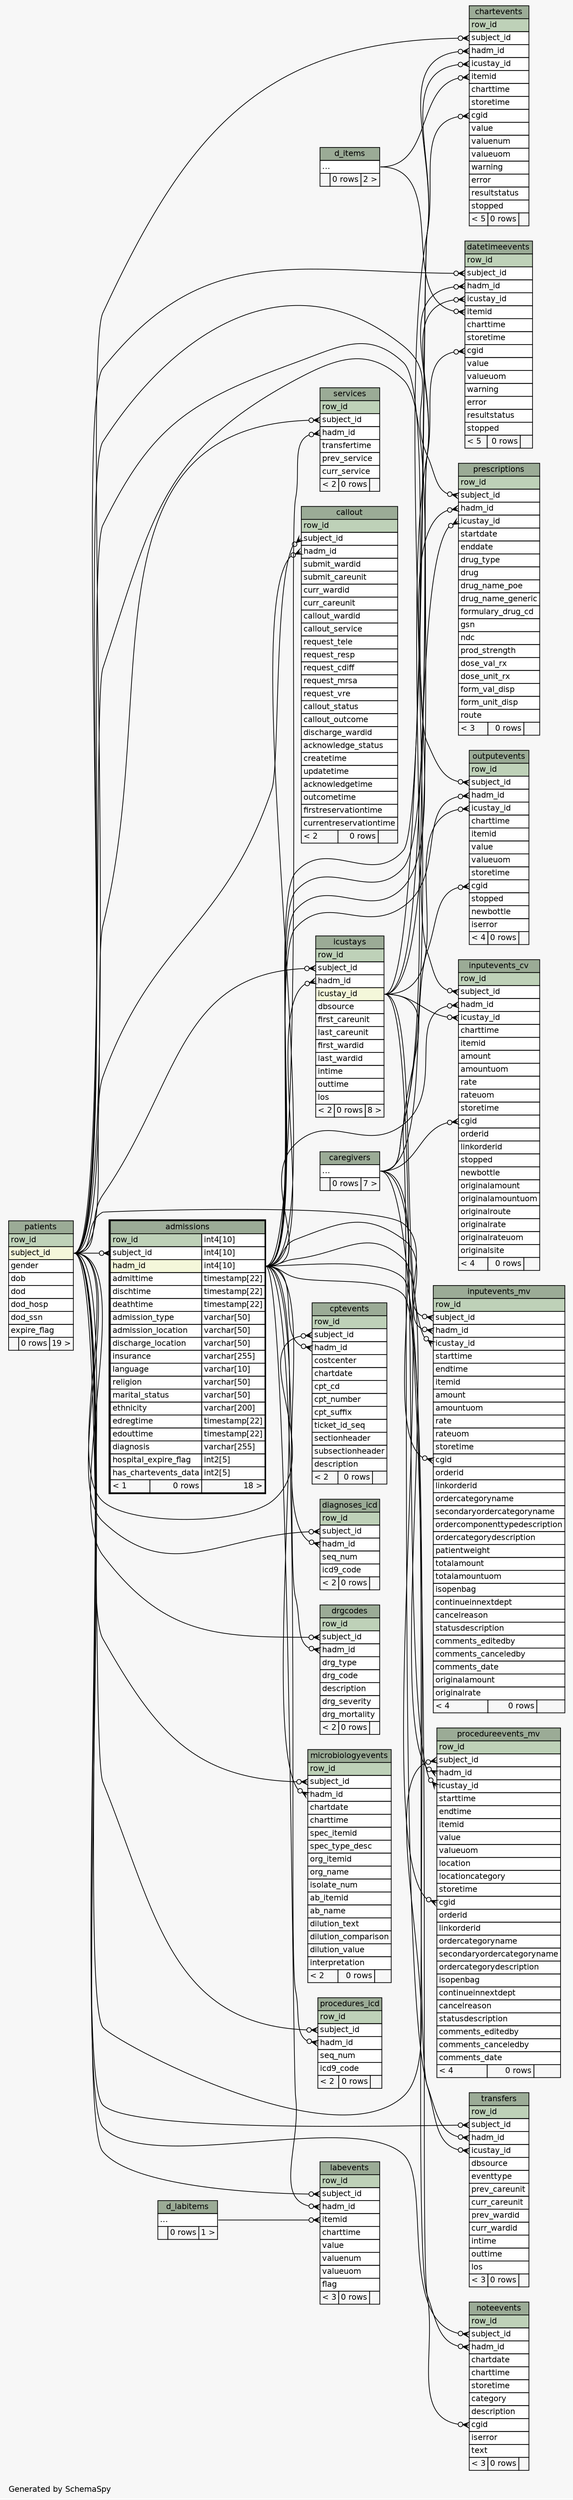 // dot 2.38.0 on Linux 4.10.0-32-generic
// SchemaSpy rev 590
digraph "twoDegreesRelationshipsDiagram" {
  graph [
    rankdir="RL"
    bgcolor="#f7f7f7"
    label="\nGenerated by SchemaSpy"
    labeljust="l"
    nodesep="0.18"
    ranksep="0.46"
    fontname="Helvetica"
    fontsize="11"
  ];
  node [
    fontname="Helvetica"
    fontsize="11"
    shape="plaintext"
  ];
  edge [
    arrowsize="0.8"
  ];
  "admissions":"subject_id":w -> "patients":"subject_id":e [arrowhead=none dir=back arrowtail=crowodot];
  "callout":"hadm_id":w -> "admissions":"hadm_id.type":e [arrowhead=none dir=back arrowtail=crowodot];
  "callout":"subject_id":w -> "patients":"subject_id":e [arrowhead=none dir=back arrowtail=crowodot];
  "chartevents":"cgid":w -> "caregivers":"elipses":e [arrowhead=none dir=back arrowtail=crowodot];
  "chartevents":"hadm_id":w -> "admissions":"hadm_id.type":e [arrowhead=none dir=back arrowtail=crowodot];
  "chartevents":"icustay_id":w -> "icustays":"icustay_id":e [arrowhead=none dir=back arrowtail=crowodot];
  "chartevents":"itemid":w -> "d_items":"elipses":e [arrowhead=none dir=back arrowtail=crowodot];
  "chartevents":"subject_id":w -> "patients":"subject_id":e [arrowhead=none dir=back arrowtail=crowodot];
  "cptevents":"hadm_id":w -> "admissions":"hadm_id.type":e [arrowhead=none dir=back arrowtail=crowodot];
  "cptevents":"subject_id":w -> "patients":"subject_id":e [arrowhead=none dir=back arrowtail=crowodot];
  "datetimeevents":"cgid":w -> "caregivers":"elipses":e [arrowhead=none dir=back arrowtail=crowodot];
  "datetimeevents":"hadm_id":w -> "admissions":"hadm_id.type":e [arrowhead=none dir=back arrowtail=crowodot];
  "datetimeevents":"icustay_id":w -> "icustays":"icustay_id":e [arrowhead=none dir=back arrowtail=crowodot];
  "datetimeevents":"itemid":w -> "d_items":"elipses":e [arrowhead=none dir=back arrowtail=crowodot];
  "datetimeevents":"subject_id":w -> "patients":"subject_id":e [arrowhead=none dir=back arrowtail=crowodot];
  "diagnoses_icd":"hadm_id":w -> "admissions":"hadm_id.type":e [arrowhead=none dir=back arrowtail=crowodot];
  "diagnoses_icd":"subject_id":w -> "patients":"subject_id":e [arrowhead=none dir=back arrowtail=crowodot];
  "drgcodes":"hadm_id":w -> "admissions":"hadm_id.type":e [arrowhead=none dir=back arrowtail=crowodot];
  "drgcodes":"subject_id":w -> "patients":"subject_id":e [arrowhead=none dir=back arrowtail=crowodot];
  "icustays":"hadm_id":w -> "admissions":"hadm_id.type":e [arrowhead=none dir=back arrowtail=crowodot];
  "icustays":"subject_id":w -> "patients":"subject_id":e [arrowhead=none dir=back arrowtail=crowodot];
  "inputevents_cv":"cgid":w -> "caregivers":"elipses":e [arrowhead=none dir=back arrowtail=crowodot];
  "inputevents_cv":"hadm_id":w -> "admissions":"hadm_id.type":e [arrowhead=none dir=back arrowtail=crowodot];
  "inputevents_cv":"icustay_id":w -> "icustays":"icustay_id":e [arrowhead=none dir=back arrowtail=crowodot];
  "inputevents_cv":"subject_id":w -> "patients":"subject_id":e [arrowhead=none dir=back arrowtail=crowodot];
  "inputevents_mv":"cgid":w -> "caregivers":"elipses":e [arrowhead=none dir=back arrowtail=crowodot];
  "inputevents_mv":"hadm_id":w -> "admissions":"hadm_id.type":e [arrowhead=none dir=back arrowtail=crowodot];
  "inputevents_mv":"icustay_id":w -> "icustays":"icustay_id":e [arrowhead=none dir=back arrowtail=crowodot];
  "inputevents_mv":"subject_id":w -> "patients":"subject_id":e [arrowhead=none dir=back arrowtail=crowodot];
  "labevents":"hadm_id":w -> "admissions":"hadm_id.type":e [arrowhead=none dir=back arrowtail=crowodot];
  "labevents":"itemid":w -> "d_labitems":"elipses":e [arrowhead=none dir=back arrowtail=crowodot];
  "labevents":"subject_id":w -> "patients":"subject_id":e [arrowhead=none dir=back arrowtail=crowodot];
  "microbiologyevents":"hadm_id":w -> "admissions":"hadm_id.type":e [arrowhead=none dir=back arrowtail=crowodot];
  "microbiologyevents":"subject_id":w -> "patients":"subject_id":e [arrowhead=none dir=back arrowtail=crowodot];
  "noteevents":"cgid":w -> "caregivers":"elipses":e [arrowhead=none dir=back arrowtail=crowodot];
  "noteevents":"hadm_id":w -> "admissions":"hadm_id.type":e [arrowhead=none dir=back arrowtail=crowodot];
  "noteevents":"subject_id":w -> "patients":"subject_id":e [arrowhead=none dir=back arrowtail=crowodot];
  "outputevents":"cgid":w -> "caregivers":"elipses":e [arrowhead=none dir=back arrowtail=crowodot];
  "outputevents":"hadm_id":w -> "admissions":"hadm_id.type":e [arrowhead=none dir=back arrowtail=crowodot];
  "outputevents":"icustay_id":w -> "icustays":"icustay_id":e [arrowhead=none dir=back arrowtail=crowodot];
  "outputevents":"subject_id":w -> "patients":"subject_id":e [arrowhead=none dir=back arrowtail=crowodot];
  "prescriptions":"hadm_id":w -> "admissions":"hadm_id.type":e [arrowhead=none dir=back arrowtail=crowodot];
  "prescriptions":"icustay_id":w -> "icustays":"icustay_id":e [arrowhead=none dir=back arrowtail=crowodot];
  "prescriptions":"subject_id":w -> "patients":"subject_id":e [arrowhead=none dir=back arrowtail=crowodot];
  "procedureevents_mv":"cgid":w -> "caregivers":"elipses":e [arrowhead=none dir=back arrowtail=crowodot];
  "procedureevents_mv":"hadm_id":w -> "admissions":"hadm_id.type":e [arrowhead=none dir=back arrowtail=crowodot];
  "procedureevents_mv":"icustay_id":w -> "icustays":"icustay_id":e [arrowhead=none dir=back arrowtail=crowodot];
  "procedureevents_mv":"subject_id":w -> "patients":"subject_id":e [arrowhead=none dir=back arrowtail=crowodot];
  "procedures_icd":"hadm_id":w -> "admissions":"hadm_id.type":e [arrowhead=none dir=back arrowtail=crowodot];
  "procedures_icd":"subject_id":w -> "patients":"subject_id":e [arrowhead=none dir=back arrowtail=crowodot];
  "services":"hadm_id":w -> "admissions":"hadm_id.type":e [arrowhead=none dir=back arrowtail=crowodot];
  "services":"subject_id":w -> "patients":"subject_id":e [arrowhead=none dir=back arrowtail=crowodot];
  "transfers":"hadm_id":w -> "admissions":"hadm_id.type":e [arrowhead=none dir=back arrowtail=crowodot];
  "transfers":"icustay_id":w -> "icustays":"icustay_id":e [arrowhead=none dir=back arrowtail=crowodot];
  "transfers":"subject_id":w -> "patients":"subject_id":e [arrowhead=none dir=back arrowtail=crowodot];
  "admissions" [
    label=<
    <TABLE BORDER="2" CELLBORDER="1" CELLSPACING="0" BGCOLOR="#ffffff">
      <TR><TD COLSPAN="3" BGCOLOR="#9bab96" ALIGN="CENTER">admissions</TD></TR>
      <TR><TD PORT="row_id" COLSPAN="2" BGCOLOR="#bed1b8" ALIGN="LEFT">row_id</TD><TD PORT="row_id.type" ALIGN="LEFT">int4[10]</TD></TR>
      <TR><TD PORT="subject_id" COLSPAN="2" ALIGN="LEFT">subject_id</TD><TD PORT="subject_id.type" ALIGN="LEFT">int4[10]</TD></TR>
      <TR><TD PORT="hadm_id" COLSPAN="2" BGCOLOR="#f4f7da" ALIGN="LEFT">hadm_id</TD><TD PORT="hadm_id.type" ALIGN="LEFT">int4[10]</TD></TR>
      <TR><TD PORT="admittime" COLSPAN="2" ALIGN="LEFT">admittime</TD><TD PORT="admittime.type" ALIGN="LEFT">timestamp[22]</TD></TR>
      <TR><TD PORT="dischtime" COLSPAN="2" ALIGN="LEFT">dischtime</TD><TD PORT="dischtime.type" ALIGN="LEFT">timestamp[22]</TD></TR>
      <TR><TD PORT="deathtime" COLSPAN="2" ALIGN="LEFT">deathtime</TD><TD PORT="deathtime.type" ALIGN="LEFT">timestamp[22]</TD></TR>
      <TR><TD PORT="admission_type" COLSPAN="2" ALIGN="LEFT">admission_type</TD><TD PORT="admission_type.type" ALIGN="LEFT">varchar[50]</TD></TR>
      <TR><TD PORT="admission_location" COLSPAN="2" ALIGN="LEFT">admission_location</TD><TD PORT="admission_location.type" ALIGN="LEFT">varchar[50]</TD></TR>
      <TR><TD PORT="discharge_location" COLSPAN="2" ALIGN="LEFT">discharge_location</TD><TD PORT="discharge_location.type" ALIGN="LEFT">varchar[50]</TD></TR>
      <TR><TD PORT="insurance" COLSPAN="2" ALIGN="LEFT">insurance</TD><TD PORT="insurance.type" ALIGN="LEFT">varchar[255]</TD></TR>
      <TR><TD PORT="language" COLSPAN="2" ALIGN="LEFT">language</TD><TD PORT="language.type" ALIGN="LEFT">varchar[10]</TD></TR>
      <TR><TD PORT="religion" COLSPAN="2" ALIGN="LEFT">religion</TD><TD PORT="religion.type" ALIGN="LEFT">varchar[50]</TD></TR>
      <TR><TD PORT="marital_status" COLSPAN="2" ALIGN="LEFT">marital_status</TD><TD PORT="marital_status.type" ALIGN="LEFT">varchar[50]</TD></TR>
      <TR><TD PORT="ethnicity" COLSPAN="2" ALIGN="LEFT">ethnicity</TD><TD PORT="ethnicity.type" ALIGN="LEFT">varchar[200]</TD></TR>
      <TR><TD PORT="edregtime" COLSPAN="2" ALIGN="LEFT">edregtime</TD><TD PORT="edregtime.type" ALIGN="LEFT">timestamp[22]</TD></TR>
      <TR><TD PORT="edouttime" COLSPAN="2" ALIGN="LEFT">edouttime</TD><TD PORT="edouttime.type" ALIGN="LEFT">timestamp[22]</TD></TR>
      <TR><TD PORT="diagnosis" COLSPAN="2" ALIGN="LEFT">diagnosis</TD><TD PORT="diagnosis.type" ALIGN="LEFT">varchar[255]</TD></TR>
      <TR><TD PORT="hospital_expire_flag" COLSPAN="2" ALIGN="LEFT">hospital_expire_flag</TD><TD PORT="hospital_expire_flag.type" ALIGN="LEFT">int2[5]</TD></TR>
      <TR><TD PORT="has_chartevents_data" COLSPAN="2" ALIGN="LEFT">has_chartevents_data</TD><TD PORT="has_chartevents_data.type" ALIGN="LEFT">int2[5]</TD></TR>
      <TR><TD ALIGN="LEFT" BGCOLOR="#f7f7f7">&lt; 1</TD><TD ALIGN="RIGHT" BGCOLOR="#f7f7f7">0 rows</TD><TD ALIGN="RIGHT" BGCOLOR="#f7f7f7">18 &gt;</TD></TR>
    </TABLE>>
    URL="admissions.html"
    tooltip="admissions"
  ];
  "callout" [
    label=<
    <TABLE BORDER="0" CELLBORDER="1" CELLSPACING="0" BGCOLOR="#ffffff">
      <TR><TD COLSPAN="3" BGCOLOR="#9bab96" ALIGN="CENTER">callout</TD></TR>
      <TR><TD PORT="row_id" COLSPAN="3" BGCOLOR="#bed1b8" ALIGN="LEFT">row_id</TD></TR>
      <TR><TD PORT="subject_id" COLSPAN="3" ALIGN="LEFT">subject_id</TD></TR>
      <TR><TD PORT="hadm_id" COLSPAN="3" ALIGN="LEFT">hadm_id</TD></TR>
      <TR><TD PORT="submit_wardid" COLSPAN="3" ALIGN="LEFT">submit_wardid</TD></TR>
      <TR><TD PORT="submit_careunit" COLSPAN="3" ALIGN="LEFT">submit_careunit</TD></TR>
      <TR><TD PORT="curr_wardid" COLSPAN="3" ALIGN="LEFT">curr_wardid</TD></TR>
      <TR><TD PORT="curr_careunit" COLSPAN="3" ALIGN="LEFT">curr_careunit</TD></TR>
      <TR><TD PORT="callout_wardid" COLSPAN="3" ALIGN="LEFT">callout_wardid</TD></TR>
      <TR><TD PORT="callout_service" COLSPAN="3" ALIGN="LEFT">callout_service</TD></TR>
      <TR><TD PORT="request_tele" COLSPAN="3" ALIGN="LEFT">request_tele</TD></TR>
      <TR><TD PORT="request_resp" COLSPAN="3" ALIGN="LEFT">request_resp</TD></TR>
      <TR><TD PORT="request_cdiff" COLSPAN="3" ALIGN="LEFT">request_cdiff</TD></TR>
      <TR><TD PORT="request_mrsa" COLSPAN="3" ALIGN="LEFT">request_mrsa</TD></TR>
      <TR><TD PORT="request_vre" COLSPAN="3" ALIGN="LEFT">request_vre</TD></TR>
      <TR><TD PORT="callout_status" COLSPAN="3" ALIGN="LEFT">callout_status</TD></TR>
      <TR><TD PORT="callout_outcome" COLSPAN="3" ALIGN="LEFT">callout_outcome</TD></TR>
      <TR><TD PORT="discharge_wardid" COLSPAN="3" ALIGN="LEFT">discharge_wardid</TD></TR>
      <TR><TD PORT="acknowledge_status" COLSPAN="3" ALIGN="LEFT">acknowledge_status</TD></TR>
      <TR><TD PORT="createtime" COLSPAN="3" ALIGN="LEFT">createtime</TD></TR>
      <TR><TD PORT="updatetime" COLSPAN="3" ALIGN="LEFT">updatetime</TD></TR>
      <TR><TD PORT="acknowledgetime" COLSPAN="3" ALIGN="LEFT">acknowledgetime</TD></TR>
      <TR><TD PORT="outcometime" COLSPAN="3" ALIGN="LEFT">outcometime</TD></TR>
      <TR><TD PORT="firstreservationtime" COLSPAN="3" ALIGN="LEFT">firstreservationtime</TD></TR>
      <TR><TD PORT="currentreservationtime" COLSPAN="3" ALIGN="LEFT">currentreservationtime</TD></TR>
      <TR><TD ALIGN="LEFT" BGCOLOR="#f7f7f7">&lt; 2</TD><TD ALIGN="RIGHT" BGCOLOR="#f7f7f7">0 rows</TD><TD ALIGN="RIGHT" BGCOLOR="#f7f7f7">  </TD></TR>
    </TABLE>>
    URL="callout.html"
    tooltip="callout"
  ];
  "caregivers" [
    label=<
    <TABLE BORDER="0" CELLBORDER="1" CELLSPACING="0" BGCOLOR="#ffffff">
      <TR><TD COLSPAN="3" BGCOLOR="#9bab96" ALIGN="CENTER">caregivers</TD></TR>
      <TR><TD PORT="elipses" COLSPAN="3" ALIGN="LEFT">...</TD></TR>
      <TR><TD ALIGN="LEFT" BGCOLOR="#f7f7f7">  </TD><TD ALIGN="RIGHT" BGCOLOR="#f7f7f7">0 rows</TD><TD ALIGN="RIGHT" BGCOLOR="#f7f7f7">7 &gt;</TD></TR>
    </TABLE>>
    URL="caregivers.html"
    tooltip="caregivers"
  ];
  "chartevents" [
    label=<
    <TABLE BORDER="0" CELLBORDER="1" CELLSPACING="0" BGCOLOR="#ffffff">
      <TR><TD COLSPAN="3" BGCOLOR="#9bab96" ALIGN="CENTER">chartevents</TD></TR>
      <TR><TD PORT="row_id" COLSPAN="3" BGCOLOR="#bed1b8" ALIGN="LEFT">row_id</TD></TR>
      <TR><TD PORT="subject_id" COLSPAN="3" ALIGN="LEFT">subject_id</TD></TR>
      <TR><TD PORT="hadm_id" COLSPAN="3" ALIGN="LEFT">hadm_id</TD></TR>
      <TR><TD PORT="icustay_id" COLSPAN="3" ALIGN="LEFT">icustay_id</TD></TR>
      <TR><TD PORT="itemid" COLSPAN="3" ALIGN="LEFT">itemid</TD></TR>
      <TR><TD PORT="charttime" COLSPAN="3" ALIGN="LEFT">charttime</TD></TR>
      <TR><TD PORT="storetime" COLSPAN="3" ALIGN="LEFT">storetime</TD></TR>
      <TR><TD PORT="cgid" COLSPAN="3" ALIGN="LEFT">cgid</TD></TR>
      <TR><TD PORT="value" COLSPAN="3" ALIGN="LEFT">value</TD></TR>
      <TR><TD PORT="valuenum" COLSPAN="3" ALIGN="LEFT">valuenum</TD></TR>
      <TR><TD PORT="valueuom" COLSPAN="3" ALIGN="LEFT">valueuom</TD></TR>
      <TR><TD PORT="warning" COLSPAN="3" ALIGN="LEFT">warning</TD></TR>
      <TR><TD PORT="error" COLSPAN="3" ALIGN="LEFT">error</TD></TR>
      <TR><TD PORT="resultstatus" COLSPAN="3" ALIGN="LEFT">resultstatus</TD></TR>
      <TR><TD PORT="stopped" COLSPAN="3" ALIGN="LEFT">stopped</TD></TR>
      <TR><TD ALIGN="LEFT" BGCOLOR="#f7f7f7">&lt; 5</TD><TD ALIGN="RIGHT" BGCOLOR="#f7f7f7">0 rows</TD><TD ALIGN="RIGHT" BGCOLOR="#f7f7f7">  </TD></TR>
    </TABLE>>
    URL="chartevents.html"
    tooltip="chartevents"
  ];
  "cptevents" [
    label=<
    <TABLE BORDER="0" CELLBORDER="1" CELLSPACING="0" BGCOLOR="#ffffff">
      <TR><TD COLSPAN="3" BGCOLOR="#9bab96" ALIGN="CENTER">cptevents</TD></TR>
      <TR><TD PORT="row_id" COLSPAN="3" BGCOLOR="#bed1b8" ALIGN="LEFT">row_id</TD></TR>
      <TR><TD PORT="subject_id" COLSPAN="3" ALIGN="LEFT">subject_id</TD></TR>
      <TR><TD PORT="hadm_id" COLSPAN="3" ALIGN="LEFT">hadm_id</TD></TR>
      <TR><TD PORT="costcenter" COLSPAN="3" ALIGN="LEFT">costcenter</TD></TR>
      <TR><TD PORT="chartdate" COLSPAN="3" ALIGN="LEFT">chartdate</TD></TR>
      <TR><TD PORT="cpt_cd" COLSPAN="3" ALIGN="LEFT">cpt_cd</TD></TR>
      <TR><TD PORT="cpt_number" COLSPAN="3" ALIGN="LEFT">cpt_number</TD></TR>
      <TR><TD PORT="cpt_suffix" COLSPAN="3" ALIGN="LEFT">cpt_suffix</TD></TR>
      <TR><TD PORT="ticket_id_seq" COLSPAN="3" ALIGN="LEFT">ticket_id_seq</TD></TR>
      <TR><TD PORT="sectionheader" COLSPAN="3" ALIGN="LEFT">sectionheader</TD></TR>
      <TR><TD PORT="subsectionheader" COLSPAN="3" ALIGN="LEFT">subsectionheader</TD></TR>
      <TR><TD PORT="description" COLSPAN="3" ALIGN="LEFT">description</TD></TR>
      <TR><TD ALIGN="LEFT" BGCOLOR="#f7f7f7">&lt; 2</TD><TD ALIGN="RIGHT" BGCOLOR="#f7f7f7">0 rows</TD><TD ALIGN="RIGHT" BGCOLOR="#f7f7f7">  </TD></TR>
    </TABLE>>
    URL="cptevents.html"
    tooltip="cptevents"
  ];
  "d_items" [
    label=<
    <TABLE BORDER="0" CELLBORDER="1" CELLSPACING="0" BGCOLOR="#ffffff">
      <TR><TD COLSPAN="3" BGCOLOR="#9bab96" ALIGN="CENTER">d_items</TD></TR>
      <TR><TD PORT="elipses" COLSPAN="3" ALIGN="LEFT">...</TD></TR>
      <TR><TD ALIGN="LEFT" BGCOLOR="#f7f7f7">  </TD><TD ALIGN="RIGHT" BGCOLOR="#f7f7f7">0 rows</TD><TD ALIGN="RIGHT" BGCOLOR="#f7f7f7">2 &gt;</TD></TR>
    </TABLE>>
    URL="d_items.html"
    tooltip="d_items"
  ];
  "d_labitems" [
    label=<
    <TABLE BORDER="0" CELLBORDER="1" CELLSPACING="0" BGCOLOR="#ffffff">
      <TR><TD COLSPAN="3" BGCOLOR="#9bab96" ALIGN="CENTER">d_labitems</TD></TR>
      <TR><TD PORT="elipses" COLSPAN="3" ALIGN="LEFT">...</TD></TR>
      <TR><TD ALIGN="LEFT" BGCOLOR="#f7f7f7">  </TD><TD ALIGN="RIGHT" BGCOLOR="#f7f7f7">0 rows</TD><TD ALIGN="RIGHT" BGCOLOR="#f7f7f7">1 &gt;</TD></TR>
    </TABLE>>
    URL="d_labitems.html"
    tooltip="d_labitems"
  ];
  "datetimeevents" [
    label=<
    <TABLE BORDER="0" CELLBORDER="1" CELLSPACING="0" BGCOLOR="#ffffff">
      <TR><TD COLSPAN="3" BGCOLOR="#9bab96" ALIGN="CENTER">datetimeevents</TD></TR>
      <TR><TD PORT="row_id" COLSPAN="3" BGCOLOR="#bed1b8" ALIGN="LEFT">row_id</TD></TR>
      <TR><TD PORT="subject_id" COLSPAN="3" ALIGN="LEFT">subject_id</TD></TR>
      <TR><TD PORT="hadm_id" COLSPAN="3" ALIGN="LEFT">hadm_id</TD></TR>
      <TR><TD PORT="icustay_id" COLSPAN="3" ALIGN="LEFT">icustay_id</TD></TR>
      <TR><TD PORT="itemid" COLSPAN="3" ALIGN="LEFT">itemid</TD></TR>
      <TR><TD PORT="charttime" COLSPAN="3" ALIGN="LEFT">charttime</TD></TR>
      <TR><TD PORT="storetime" COLSPAN="3" ALIGN="LEFT">storetime</TD></TR>
      <TR><TD PORT="cgid" COLSPAN="3" ALIGN="LEFT">cgid</TD></TR>
      <TR><TD PORT="value" COLSPAN="3" ALIGN="LEFT">value</TD></TR>
      <TR><TD PORT="valueuom" COLSPAN="3" ALIGN="LEFT">valueuom</TD></TR>
      <TR><TD PORT="warning" COLSPAN="3" ALIGN="LEFT">warning</TD></TR>
      <TR><TD PORT="error" COLSPAN="3" ALIGN="LEFT">error</TD></TR>
      <TR><TD PORT="resultstatus" COLSPAN="3" ALIGN="LEFT">resultstatus</TD></TR>
      <TR><TD PORT="stopped" COLSPAN="3" ALIGN="LEFT">stopped</TD></TR>
      <TR><TD ALIGN="LEFT" BGCOLOR="#f7f7f7">&lt; 5</TD><TD ALIGN="RIGHT" BGCOLOR="#f7f7f7">0 rows</TD><TD ALIGN="RIGHT" BGCOLOR="#f7f7f7">  </TD></TR>
    </TABLE>>
    URL="datetimeevents.html"
    tooltip="datetimeevents"
  ];
  "diagnoses_icd" [
    label=<
    <TABLE BORDER="0" CELLBORDER="1" CELLSPACING="0" BGCOLOR="#ffffff">
      <TR><TD COLSPAN="3" BGCOLOR="#9bab96" ALIGN="CENTER">diagnoses_icd</TD></TR>
      <TR><TD PORT="row_id" COLSPAN="3" BGCOLOR="#bed1b8" ALIGN="LEFT">row_id</TD></TR>
      <TR><TD PORT="subject_id" COLSPAN="3" ALIGN="LEFT">subject_id</TD></TR>
      <TR><TD PORT="hadm_id" COLSPAN="3" ALIGN="LEFT">hadm_id</TD></TR>
      <TR><TD PORT="seq_num" COLSPAN="3" ALIGN="LEFT">seq_num</TD></TR>
      <TR><TD PORT="icd9_code" COLSPAN="3" ALIGN="LEFT">icd9_code</TD></TR>
      <TR><TD ALIGN="LEFT" BGCOLOR="#f7f7f7">&lt; 2</TD><TD ALIGN="RIGHT" BGCOLOR="#f7f7f7">0 rows</TD><TD ALIGN="RIGHT" BGCOLOR="#f7f7f7">  </TD></TR>
    </TABLE>>
    URL="diagnoses_icd.html"
    tooltip="diagnoses_icd"
  ];
  "drgcodes" [
    label=<
    <TABLE BORDER="0" CELLBORDER="1" CELLSPACING="0" BGCOLOR="#ffffff">
      <TR><TD COLSPAN="3" BGCOLOR="#9bab96" ALIGN="CENTER">drgcodes</TD></TR>
      <TR><TD PORT="row_id" COLSPAN="3" BGCOLOR="#bed1b8" ALIGN="LEFT">row_id</TD></TR>
      <TR><TD PORT="subject_id" COLSPAN="3" ALIGN="LEFT">subject_id</TD></TR>
      <TR><TD PORT="hadm_id" COLSPAN="3" ALIGN="LEFT">hadm_id</TD></TR>
      <TR><TD PORT="drg_type" COLSPAN="3" ALIGN="LEFT">drg_type</TD></TR>
      <TR><TD PORT="drg_code" COLSPAN="3" ALIGN="LEFT">drg_code</TD></TR>
      <TR><TD PORT="description" COLSPAN="3" ALIGN="LEFT">description</TD></TR>
      <TR><TD PORT="drg_severity" COLSPAN="3" ALIGN="LEFT">drg_severity</TD></TR>
      <TR><TD PORT="drg_mortality" COLSPAN="3" ALIGN="LEFT">drg_mortality</TD></TR>
      <TR><TD ALIGN="LEFT" BGCOLOR="#f7f7f7">&lt; 2</TD><TD ALIGN="RIGHT" BGCOLOR="#f7f7f7">0 rows</TD><TD ALIGN="RIGHT" BGCOLOR="#f7f7f7">  </TD></TR>
    </TABLE>>
    URL="drgcodes.html"
    tooltip="drgcodes"
  ];
  "icustays" [
    label=<
    <TABLE BORDER="0" CELLBORDER="1" CELLSPACING="0" BGCOLOR="#ffffff">
      <TR><TD COLSPAN="3" BGCOLOR="#9bab96" ALIGN="CENTER">icustays</TD></TR>
      <TR><TD PORT="row_id" COLSPAN="3" BGCOLOR="#bed1b8" ALIGN="LEFT">row_id</TD></TR>
      <TR><TD PORT="subject_id" COLSPAN="3" ALIGN="LEFT">subject_id</TD></TR>
      <TR><TD PORT="hadm_id" COLSPAN="3" ALIGN="LEFT">hadm_id</TD></TR>
      <TR><TD PORT="icustay_id" COLSPAN="3" BGCOLOR="#f4f7da" ALIGN="LEFT">icustay_id</TD></TR>
      <TR><TD PORT="dbsource" COLSPAN="3" ALIGN="LEFT">dbsource</TD></TR>
      <TR><TD PORT="first_careunit" COLSPAN="3" ALIGN="LEFT">first_careunit</TD></TR>
      <TR><TD PORT="last_careunit" COLSPAN="3" ALIGN="LEFT">last_careunit</TD></TR>
      <TR><TD PORT="first_wardid" COLSPAN="3" ALIGN="LEFT">first_wardid</TD></TR>
      <TR><TD PORT="last_wardid" COLSPAN="3" ALIGN="LEFT">last_wardid</TD></TR>
      <TR><TD PORT="intime" COLSPAN="3" ALIGN="LEFT">intime</TD></TR>
      <TR><TD PORT="outtime" COLSPAN="3" ALIGN="LEFT">outtime</TD></TR>
      <TR><TD PORT="los" COLSPAN="3" ALIGN="LEFT">los</TD></TR>
      <TR><TD ALIGN="LEFT" BGCOLOR="#f7f7f7">&lt; 2</TD><TD ALIGN="RIGHT" BGCOLOR="#f7f7f7">0 rows</TD><TD ALIGN="RIGHT" BGCOLOR="#f7f7f7">8 &gt;</TD></TR>
    </TABLE>>
    URL="icustays.html"
    tooltip="icustays"
  ];
  "inputevents_cv" [
    label=<
    <TABLE BORDER="0" CELLBORDER="1" CELLSPACING="0" BGCOLOR="#ffffff">
      <TR><TD COLSPAN="3" BGCOLOR="#9bab96" ALIGN="CENTER">inputevents_cv</TD></TR>
      <TR><TD PORT="row_id" COLSPAN="3" BGCOLOR="#bed1b8" ALIGN="LEFT">row_id</TD></TR>
      <TR><TD PORT="subject_id" COLSPAN="3" ALIGN="LEFT">subject_id</TD></TR>
      <TR><TD PORT="hadm_id" COLSPAN="3" ALIGN="LEFT">hadm_id</TD></TR>
      <TR><TD PORT="icustay_id" COLSPAN="3" ALIGN="LEFT">icustay_id</TD></TR>
      <TR><TD PORT="charttime" COLSPAN="3" ALIGN="LEFT">charttime</TD></TR>
      <TR><TD PORT="itemid" COLSPAN="3" ALIGN="LEFT">itemid</TD></TR>
      <TR><TD PORT="amount" COLSPAN="3" ALIGN="LEFT">amount</TD></TR>
      <TR><TD PORT="amountuom" COLSPAN="3" ALIGN="LEFT">amountuom</TD></TR>
      <TR><TD PORT="rate" COLSPAN="3" ALIGN="LEFT">rate</TD></TR>
      <TR><TD PORT="rateuom" COLSPAN="3" ALIGN="LEFT">rateuom</TD></TR>
      <TR><TD PORT="storetime" COLSPAN="3" ALIGN="LEFT">storetime</TD></TR>
      <TR><TD PORT="cgid" COLSPAN="3" ALIGN="LEFT">cgid</TD></TR>
      <TR><TD PORT="orderid" COLSPAN="3" ALIGN="LEFT">orderid</TD></TR>
      <TR><TD PORT="linkorderid" COLSPAN="3" ALIGN="LEFT">linkorderid</TD></TR>
      <TR><TD PORT="stopped" COLSPAN="3" ALIGN="LEFT">stopped</TD></TR>
      <TR><TD PORT="newbottle" COLSPAN="3" ALIGN="LEFT">newbottle</TD></TR>
      <TR><TD PORT="originalamount" COLSPAN="3" ALIGN="LEFT">originalamount</TD></TR>
      <TR><TD PORT="originalamountuom" COLSPAN="3" ALIGN="LEFT">originalamountuom</TD></TR>
      <TR><TD PORT="originalroute" COLSPAN="3" ALIGN="LEFT">originalroute</TD></TR>
      <TR><TD PORT="originalrate" COLSPAN="3" ALIGN="LEFT">originalrate</TD></TR>
      <TR><TD PORT="originalrateuom" COLSPAN="3" ALIGN="LEFT">originalrateuom</TD></TR>
      <TR><TD PORT="originalsite" COLSPAN="3" ALIGN="LEFT">originalsite</TD></TR>
      <TR><TD ALIGN="LEFT" BGCOLOR="#f7f7f7">&lt; 4</TD><TD ALIGN="RIGHT" BGCOLOR="#f7f7f7">0 rows</TD><TD ALIGN="RIGHT" BGCOLOR="#f7f7f7">  </TD></TR>
    </TABLE>>
    URL="inputevents_cv.html"
    tooltip="inputevents_cv"
  ];
  "inputevents_mv" [
    label=<
    <TABLE BORDER="0" CELLBORDER="1" CELLSPACING="0" BGCOLOR="#ffffff">
      <TR><TD COLSPAN="3" BGCOLOR="#9bab96" ALIGN="CENTER">inputevents_mv</TD></TR>
      <TR><TD PORT="row_id" COLSPAN="3" BGCOLOR="#bed1b8" ALIGN="LEFT">row_id</TD></TR>
      <TR><TD PORT="subject_id" COLSPAN="3" ALIGN="LEFT">subject_id</TD></TR>
      <TR><TD PORT="hadm_id" COLSPAN="3" ALIGN="LEFT">hadm_id</TD></TR>
      <TR><TD PORT="icustay_id" COLSPAN="3" ALIGN="LEFT">icustay_id</TD></TR>
      <TR><TD PORT="starttime" COLSPAN="3" ALIGN="LEFT">starttime</TD></TR>
      <TR><TD PORT="endtime" COLSPAN="3" ALIGN="LEFT">endtime</TD></TR>
      <TR><TD PORT="itemid" COLSPAN="3" ALIGN="LEFT">itemid</TD></TR>
      <TR><TD PORT="amount" COLSPAN="3" ALIGN="LEFT">amount</TD></TR>
      <TR><TD PORT="amountuom" COLSPAN="3" ALIGN="LEFT">amountuom</TD></TR>
      <TR><TD PORT="rate" COLSPAN="3" ALIGN="LEFT">rate</TD></TR>
      <TR><TD PORT="rateuom" COLSPAN="3" ALIGN="LEFT">rateuom</TD></TR>
      <TR><TD PORT="storetime" COLSPAN="3" ALIGN="LEFT">storetime</TD></TR>
      <TR><TD PORT="cgid" COLSPAN="3" ALIGN="LEFT">cgid</TD></TR>
      <TR><TD PORT="orderid" COLSPAN="3" ALIGN="LEFT">orderid</TD></TR>
      <TR><TD PORT="linkorderid" COLSPAN="3" ALIGN="LEFT">linkorderid</TD></TR>
      <TR><TD PORT="ordercategoryname" COLSPAN="3" ALIGN="LEFT">ordercategoryname</TD></TR>
      <TR><TD PORT="secondaryordercategoryname" COLSPAN="3" ALIGN="LEFT">secondaryordercategoryname</TD></TR>
      <TR><TD PORT="ordercomponenttypedescription" COLSPAN="3" ALIGN="LEFT">ordercomponenttypedescription</TD></TR>
      <TR><TD PORT="ordercategorydescription" COLSPAN="3" ALIGN="LEFT">ordercategorydescription</TD></TR>
      <TR><TD PORT="patientweight" COLSPAN="3" ALIGN="LEFT">patientweight</TD></TR>
      <TR><TD PORT="totalamount" COLSPAN="3" ALIGN="LEFT">totalamount</TD></TR>
      <TR><TD PORT="totalamountuom" COLSPAN="3" ALIGN="LEFT">totalamountuom</TD></TR>
      <TR><TD PORT="isopenbag" COLSPAN="3" ALIGN="LEFT">isopenbag</TD></TR>
      <TR><TD PORT="continueinnextdept" COLSPAN="3" ALIGN="LEFT">continueinnextdept</TD></TR>
      <TR><TD PORT="cancelreason" COLSPAN="3" ALIGN="LEFT">cancelreason</TD></TR>
      <TR><TD PORT="statusdescription" COLSPAN="3" ALIGN="LEFT">statusdescription</TD></TR>
      <TR><TD PORT="comments_editedby" COLSPAN="3" ALIGN="LEFT">comments_editedby</TD></TR>
      <TR><TD PORT="comments_canceledby" COLSPAN="3" ALIGN="LEFT">comments_canceledby</TD></TR>
      <TR><TD PORT="comments_date" COLSPAN="3" ALIGN="LEFT">comments_date</TD></TR>
      <TR><TD PORT="originalamount" COLSPAN="3" ALIGN="LEFT">originalamount</TD></TR>
      <TR><TD PORT="originalrate" COLSPAN="3" ALIGN="LEFT">originalrate</TD></TR>
      <TR><TD ALIGN="LEFT" BGCOLOR="#f7f7f7">&lt; 4</TD><TD ALIGN="RIGHT" BGCOLOR="#f7f7f7">0 rows</TD><TD ALIGN="RIGHT" BGCOLOR="#f7f7f7">  </TD></TR>
    </TABLE>>
    URL="inputevents_mv.html"
    tooltip="inputevents_mv"
  ];
  "labevents" [
    label=<
    <TABLE BORDER="0" CELLBORDER="1" CELLSPACING="0" BGCOLOR="#ffffff">
      <TR><TD COLSPAN="3" BGCOLOR="#9bab96" ALIGN="CENTER">labevents</TD></TR>
      <TR><TD PORT="row_id" COLSPAN="3" BGCOLOR="#bed1b8" ALIGN="LEFT">row_id</TD></TR>
      <TR><TD PORT="subject_id" COLSPAN="3" ALIGN="LEFT">subject_id</TD></TR>
      <TR><TD PORT="hadm_id" COLSPAN="3" ALIGN="LEFT">hadm_id</TD></TR>
      <TR><TD PORT="itemid" COLSPAN="3" ALIGN="LEFT">itemid</TD></TR>
      <TR><TD PORT="charttime" COLSPAN="3" ALIGN="LEFT">charttime</TD></TR>
      <TR><TD PORT="value" COLSPAN="3" ALIGN="LEFT">value</TD></TR>
      <TR><TD PORT="valuenum" COLSPAN="3" ALIGN="LEFT">valuenum</TD></TR>
      <TR><TD PORT="valueuom" COLSPAN="3" ALIGN="LEFT">valueuom</TD></TR>
      <TR><TD PORT="flag" COLSPAN="3" ALIGN="LEFT">flag</TD></TR>
      <TR><TD ALIGN="LEFT" BGCOLOR="#f7f7f7">&lt; 3</TD><TD ALIGN="RIGHT" BGCOLOR="#f7f7f7">0 rows</TD><TD ALIGN="RIGHT" BGCOLOR="#f7f7f7">  </TD></TR>
    </TABLE>>
    URL="labevents.html"
    tooltip="labevents"
  ];
  "microbiologyevents" [
    label=<
    <TABLE BORDER="0" CELLBORDER="1" CELLSPACING="0" BGCOLOR="#ffffff">
      <TR><TD COLSPAN="3" BGCOLOR="#9bab96" ALIGN="CENTER">microbiologyevents</TD></TR>
      <TR><TD PORT="row_id" COLSPAN="3" BGCOLOR="#bed1b8" ALIGN="LEFT">row_id</TD></TR>
      <TR><TD PORT="subject_id" COLSPAN="3" ALIGN="LEFT">subject_id</TD></TR>
      <TR><TD PORT="hadm_id" COLSPAN="3" ALIGN="LEFT">hadm_id</TD></TR>
      <TR><TD PORT="chartdate" COLSPAN="3" ALIGN="LEFT">chartdate</TD></TR>
      <TR><TD PORT="charttime" COLSPAN="3" ALIGN="LEFT">charttime</TD></TR>
      <TR><TD PORT="spec_itemid" COLSPAN="3" ALIGN="LEFT">spec_itemid</TD></TR>
      <TR><TD PORT="spec_type_desc" COLSPAN="3" ALIGN="LEFT">spec_type_desc</TD></TR>
      <TR><TD PORT="org_itemid" COLSPAN="3" ALIGN="LEFT">org_itemid</TD></TR>
      <TR><TD PORT="org_name" COLSPAN="3" ALIGN="LEFT">org_name</TD></TR>
      <TR><TD PORT="isolate_num" COLSPAN="3" ALIGN="LEFT">isolate_num</TD></TR>
      <TR><TD PORT="ab_itemid" COLSPAN="3" ALIGN="LEFT">ab_itemid</TD></TR>
      <TR><TD PORT="ab_name" COLSPAN="3" ALIGN="LEFT">ab_name</TD></TR>
      <TR><TD PORT="dilution_text" COLSPAN="3" ALIGN="LEFT">dilution_text</TD></TR>
      <TR><TD PORT="dilution_comparison" COLSPAN="3" ALIGN="LEFT">dilution_comparison</TD></TR>
      <TR><TD PORT="dilution_value" COLSPAN="3" ALIGN="LEFT">dilution_value</TD></TR>
      <TR><TD PORT="interpretation" COLSPAN="3" ALIGN="LEFT">interpretation</TD></TR>
      <TR><TD ALIGN="LEFT" BGCOLOR="#f7f7f7">&lt; 2</TD><TD ALIGN="RIGHT" BGCOLOR="#f7f7f7">0 rows</TD><TD ALIGN="RIGHT" BGCOLOR="#f7f7f7">  </TD></TR>
    </TABLE>>
    URL="microbiologyevents.html"
    tooltip="microbiologyevents"
  ];
  "noteevents" [
    label=<
    <TABLE BORDER="0" CELLBORDER="1" CELLSPACING="0" BGCOLOR="#ffffff">
      <TR><TD COLSPAN="3" BGCOLOR="#9bab96" ALIGN="CENTER">noteevents</TD></TR>
      <TR><TD PORT="row_id" COLSPAN="3" BGCOLOR="#bed1b8" ALIGN="LEFT">row_id</TD></TR>
      <TR><TD PORT="subject_id" COLSPAN="3" ALIGN="LEFT">subject_id</TD></TR>
      <TR><TD PORT="hadm_id" COLSPAN="3" ALIGN="LEFT">hadm_id</TD></TR>
      <TR><TD PORT="chartdate" COLSPAN="3" ALIGN="LEFT">chartdate</TD></TR>
      <TR><TD PORT="charttime" COLSPAN="3" ALIGN="LEFT">charttime</TD></TR>
      <TR><TD PORT="storetime" COLSPAN="3" ALIGN="LEFT">storetime</TD></TR>
      <TR><TD PORT="category" COLSPAN="3" ALIGN="LEFT">category</TD></TR>
      <TR><TD PORT="description" COLSPAN="3" ALIGN="LEFT">description</TD></TR>
      <TR><TD PORT="cgid" COLSPAN="3" ALIGN="LEFT">cgid</TD></TR>
      <TR><TD PORT="iserror" COLSPAN="3" ALIGN="LEFT">iserror</TD></TR>
      <TR><TD PORT="text" COLSPAN="3" ALIGN="LEFT">text</TD></TR>
      <TR><TD ALIGN="LEFT" BGCOLOR="#f7f7f7">&lt; 3</TD><TD ALIGN="RIGHT" BGCOLOR="#f7f7f7">0 rows</TD><TD ALIGN="RIGHT" BGCOLOR="#f7f7f7">  </TD></TR>
    </TABLE>>
    URL="noteevents.html"
    tooltip="noteevents"
  ];
  "outputevents" [
    label=<
    <TABLE BORDER="0" CELLBORDER="1" CELLSPACING="0" BGCOLOR="#ffffff">
      <TR><TD COLSPAN="3" BGCOLOR="#9bab96" ALIGN="CENTER">outputevents</TD></TR>
      <TR><TD PORT="row_id" COLSPAN="3" BGCOLOR="#bed1b8" ALIGN="LEFT">row_id</TD></TR>
      <TR><TD PORT="subject_id" COLSPAN="3" ALIGN="LEFT">subject_id</TD></TR>
      <TR><TD PORT="hadm_id" COLSPAN="3" ALIGN="LEFT">hadm_id</TD></TR>
      <TR><TD PORT="icustay_id" COLSPAN="3" ALIGN="LEFT">icustay_id</TD></TR>
      <TR><TD PORT="charttime" COLSPAN="3" ALIGN="LEFT">charttime</TD></TR>
      <TR><TD PORT="itemid" COLSPAN="3" ALIGN="LEFT">itemid</TD></TR>
      <TR><TD PORT="value" COLSPAN="3" ALIGN="LEFT">value</TD></TR>
      <TR><TD PORT="valueuom" COLSPAN="3" ALIGN="LEFT">valueuom</TD></TR>
      <TR><TD PORT="storetime" COLSPAN="3" ALIGN="LEFT">storetime</TD></TR>
      <TR><TD PORT="cgid" COLSPAN="3" ALIGN="LEFT">cgid</TD></TR>
      <TR><TD PORT="stopped" COLSPAN="3" ALIGN="LEFT">stopped</TD></TR>
      <TR><TD PORT="newbottle" COLSPAN="3" ALIGN="LEFT">newbottle</TD></TR>
      <TR><TD PORT="iserror" COLSPAN="3" ALIGN="LEFT">iserror</TD></TR>
      <TR><TD ALIGN="LEFT" BGCOLOR="#f7f7f7">&lt; 4</TD><TD ALIGN="RIGHT" BGCOLOR="#f7f7f7">0 rows</TD><TD ALIGN="RIGHT" BGCOLOR="#f7f7f7">  </TD></TR>
    </TABLE>>
    URL="outputevents.html"
    tooltip="outputevents"
  ];
  "patients" [
    label=<
    <TABLE BORDER="0" CELLBORDER="1" CELLSPACING="0" BGCOLOR="#ffffff">
      <TR><TD COLSPAN="3" BGCOLOR="#9bab96" ALIGN="CENTER">patients</TD></TR>
      <TR><TD PORT="row_id" COLSPAN="3" BGCOLOR="#bed1b8" ALIGN="LEFT">row_id</TD></TR>
      <TR><TD PORT="subject_id" COLSPAN="3" BGCOLOR="#f4f7da" ALIGN="LEFT">subject_id</TD></TR>
      <TR><TD PORT="gender" COLSPAN="3" ALIGN="LEFT">gender</TD></TR>
      <TR><TD PORT="dob" COLSPAN="3" ALIGN="LEFT">dob</TD></TR>
      <TR><TD PORT="dod" COLSPAN="3" ALIGN="LEFT">dod</TD></TR>
      <TR><TD PORT="dod_hosp" COLSPAN="3" ALIGN="LEFT">dod_hosp</TD></TR>
      <TR><TD PORT="dod_ssn" COLSPAN="3" ALIGN="LEFT">dod_ssn</TD></TR>
      <TR><TD PORT="expire_flag" COLSPAN="3" ALIGN="LEFT">expire_flag</TD></TR>
      <TR><TD ALIGN="LEFT" BGCOLOR="#f7f7f7">  </TD><TD ALIGN="RIGHT" BGCOLOR="#f7f7f7">0 rows</TD><TD ALIGN="RIGHT" BGCOLOR="#f7f7f7">19 &gt;</TD></TR>
    </TABLE>>
    URL="patients.html"
    tooltip="patients"
  ];
  "prescriptions" [
    label=<
    <TABLE BORDER="0" CELLBORDER="1" CELLSPACING="0" BGCOLOR="#ffffff">
      <TR><TD COLSPAN="3" BGCOLOR="#9bab96" ALIGN="CENTER">prescriptions</TD></TR>
      <TR><TD PORT="row_id" COLSPAN="3" BGCOLOR="#bed1b8" ALIGN="LEFT">row_id</TD></TR>
      <TR><TD PORT="subject_id" COLSPAN="3" ALIGN="LEFT">subject_id</TD></TR>
      <TR><TD PORT="hadm_id" COLSPAN="3" ALIGN="LEFT">hadm_id</TD></TR>
      <TR><TD PORT="icustay_id" COLSPAN="3" ALIGN="LEFT">icustay_id</TD></TR>
      <TR><TD PORT="startdate" COLSPAN="3" ALIGN="LEFT">startdate</TD></TR>
      <TR><TD PORT="enddate" COLSPAN="3" ALIGN="LEFT">enddate</TD></TR>
      <TR><TD PORT="drug_type" COLSPAN="3" ALIGN="LEFT">drug_type</TD></TR>
      <TR><TD PORT="drug" COLSPAN="3" ALIGN="LEFT">drug</TD></TR>
      <TR><TD PORT="drug_name_poe" COLSPAN="3" ALIGN="LEFT">drug_name_poe</TD></TR>
      <TR><TD PORT="drug_name_generic" COLSPAN="3" ALIGN="LEFT">drug_name_generic</TD></TR>
      <TR><TD PORT="formulary_drug_cd" COLSPAN="3" ALIGN="LEFT">formulary_drug_cd</TD></TR>
      <TR><TD PORT="gsn" COLSPAN="3" ALIGN="LEFT">gsn</TD></TR>
      <TR><TD PORT="ndc" COLSPAN="3" ALIGN="LEFT">ndc</TD></TR>
      <TR><TD PORT="prod_strength" COLSPAN="3" ALIGN="LEFT">prod_strength</TD></TR>
      <TR><TD PORT="dose_val_rx" COLSPAN="3" ALIGN="LEFT">dose_val_rx</TD></TR>
      <TR><TD PORT="dose_unit_rx" COLSPAN="3" ALIGN="LEFT">dose_unit_rx</TD></TR>
      <TR><TD PORT="form_val_disp" COLSPAN="3" ALIGN="LEFT">form_val_disp</TD></TR>
      <TR><TD PORT="form_unit_disp" COLSPAN="3" ALIGN="LEFT">form_unit_disp</TD></TR>
      <TR><TD PORT="route" COLSPAN="3" ALIGN="LEFT">route</TD></TR>
      <TR><TD ALIGN="LEFT" BGCOLOR="#f7f7f7">&lt; 3</TD><TD ALIGN="RIGHT" BGCOLOR="#f7f7f7">0 rows</TD><TD ALIGN="RIGHT" BGCOLOR="#f7f7f7">  </TD></TR>
    </TABLE>>
    URL="prescriptions.html"
    tooltip="prescriptions"
  ];
  "procedureevents_mv" [
    label=<
    <TABLE BORDER="0" CELLBORDER="1" CELLSPACING="0" BGCOLOR="#ffffff">
      <TR><TD COLSPAN="3" BGCOLOR="#9bab96" ALIGN="CENTER">procedureevents_mv</TD></TR>
      <TR><TD PORT="row_id" COLSPAN="3" BGCOLOR="#bed1b8" ALIGN="LEFT">row_id</TD></TR>
      <TR><TD PORT="subject_id" COLSPAN="3" ALIGN="LEFT">subject_id</TD></TR>
      <TR><TD PORT="hadm_id" COLSPAN="3" ALIGN="LEFT">hadm_id</TD></TR>
      <TR><TD PORT="icustay_id" COLSPAN="3" ALIGN="LEFT">icustay_id</TD></TR>
      <TR><TD PORT="starttime" COLSPAN="3" ALIGN="LEFT">starttime</TD></TR>
      <TR><TD PORT="endtime" COLSPAN="3" ALIGN="LEFT">endtime</TD></TR>
      <TR><TD PORT="itemid" COLSPAN="3" ALIGN="LEFT">itemid</TD></TR>
      <TR><TD PORT="value" COLSPAN="3" ALIGN="LEFT">value</TD></TR>
      <TR><TD PORT="valueuom" COLSPAN="3" ALIGN="LEFT">valueuom</TD></TR>
      <TR><TD PORT="location" COLSPAN="3" ALIGN="LEFT">location</TD></TR>
      <TR><TD PORT="locationcategory" COLSPAN="3" ALIGN="LEFT">locationcategory</TD></TR>
      <TR><TD PORT="storetime" COLSPAN="3" ALIGN="LEFT">storetime</TD></TR>
      <TR><TD PORT="cgid" COLSPAN="3" ALIGN="LEFT">cgid</TD></TR>
      <TR><TD PORT="orderid" COLSPAN="3" ALIGN="LEFT">orderid</TD></TR>
      <TR><TD PORT="linkorderid" COLSPAN="3" ALIGN="LEFT">linkorderid</TD></TR>
      <TR><TD PORT="ordercategoryname" COLSPAN="3" ALIGN="LEFT">ordercategoryname</TD></TR>
      <TR><TD PORT="secondaryordercategoryname" COLSPAN="3" ALIGN="LEFT">secondaryordercategoryname</TD></TR>
      <TR><TD PORT="ordercategorydescription" COLSPAN="3" ALIGN="LEFT">ordercategorydescription</TD></TR>
      <TR><TD PORT="isopenbag" COLSPAN="3" ALIGN="LEFT">isopenbag</TD></TR>
      <TR><TD PORT="continueinnextdept" COLSPAN="3" ALIGN="LEFT">continueinnextdept</TD></TR>
      <TR><TD PORT="cancelreason" COLSPAN="3" ALIGN="LEFT">cancelreason</TD></TR>
      <TR><TD PORT="statusdescription" COLSPAN="3" ALIGN="LEFT">statusdescription</TD></TR>
      <TR><TD PORT="comments_editedby" COLSPAN="3" ALIGN="LEFT">comments_editedby</TD></TR>
      <TR><TD PORT="comments_canceledby" COLSPAN="3" ALIGN="LEFT">comments_canceledby</TD></TR>
      <TR><TD PORT="comments_date" COLSPAN="3" ALIGN="LEFT">comments_date</TD></TR>
      <TR><TD ALIGN="LEFT" BGCOLOR="#f7f7f7">&lt; 4</TD><TD ALIGN="RIGHT" BGCOLOR="#f7f7f7">0 rows</TD><TD ALIGN="RIGHT" BGCOLOR="#f7f7f7">  </TD></TR>
    </TABLE>>
    URL="procedureevents_mv.html"
    tooltip="procedureevents_mv"
  ];
  "procedures_icd" [
    label=<
    <TABLE BORDER="0" CELLBORDER="1" CELLSPACING="0" BGCOLOR="#ffffff">
      <TR><TD COLSPAN="3" BGCOLOR="#9bab96" ALIGN="CENTER">procedures_icd</TD></TR>
      <TR><TD PORT="row_id" COLSPAN="3" BGCOLOR="#bed1b8" ALIGN="LEFT">row_id</TD></TR>
      <TR><TD PORT="subject_id" COLSPAN="3" ALIGN="LEFT">subject_id</TD></TR>
      <TR><TD PORT="hadm_id" COLSPAN="3" ALIGN="LEFT">hadm_id</TD></TR>
      <TR><TD PORT="seq_num" COLSPAN="3" ALIGN="LEFT">seq_num</TD></TR>
      <TR><TD PORT="icd9_code" COLSPAN="3" ALIGN="LEFT">icd9_code</TD></TR>
      <TR><TD ALIGN="LEFT" BGCOLOR="#f7f7f7">&lt; 2</TD><TD ALIGN="RIGHT" BGCOLOR="#f7f7f7">0 rows</TD><TD ALIGN="RIGHT" BGCOLOR="#f7f7f7">  </TD></TR>
    </TABLE>>
    URL="procedures_icd.html"
    tooltip="procedures_icd"
  ];
  "services" [
    label=<
    <TABLE BORDER="0" CELLBORDER="1" CELLSPACING="0" BGCOLOR="#ffffff">
      <TR><TD COLSPAN="3" BGCOLOR="#9bab96" ALIGN="CENTER">services</TD></TR>
      <TR><TD PORT="row_id" COLSPAN="3" BGCOLOR="#bed1b8" ALIGN="LEFT">row_id</TD></TR>
      <TR><TD PORT="subject_id" COLSPAN="3" ALIGN="LEFT">subject_id</TD></TR>
      <TR><TD PORT="hadm_id" COLSPAN="3" ALIGN="LEFT">hadm_id</TD></TR>
      <TR><TD PORT="transfertime" COLSPAN="3" ALIGN="LEFT">transfertime</TD></TR>
      <TR><TD PORT="prev_service" COLSPAN="3" ALIGN="LEFT">prev_service</TD></TR>
      <TR><TD PORT="curr_service" COLSPAN="3" ALIGN="LEFT">curr_service</TD></TR>
      <TR><TD ALIGN="LEFT" BGCOLOR="#f7f7f7">&lt; 2</TD><TD ALIGN="RIGHT" BGCOLOR="#f7f7f7">0 rows</TD><TD ALIGN="RIGHT" BGCOLOR="#f7f7f7">  </TD></TR>
    </TABLE>>
    URL="services.html"
    tooltip="services"
  ];
  "transfers" [
    label=<
    <TABLE BORDER="0" CELLBORDER="1" CELLSPACING="0" BGCOLOR="#ffffff">
      <TR><TD COLSPAN="3" BGCOLOR="#9bab96" ALIGN="CENTER">transfers</TD></TR>
      <TR><TD PORT="row_id" COLSPAN="3" BGCOLOR="#bed1b8" ALIGN="LEFT">row_id</TD></TR>
      <TR><TD PORT="subject_id" COLSPAN="3" ALIGN="LEFT">subject_id</TD></TR>
      <TR><TD PORT="hadm_id" COLSPAN="3" ALIGN="LEFT">hadm_id</TD></TR>
      <TR><TD PORT="icustay_id" COLSPAN="3" ALIGN="LEFT">icustay_id</TD></TR>
      <TR><TD PORT="dbsource" COLSPAN="3" ALIGN="LEFT">dbsource</TD></TR>
      <TR><TD PORT="eventtype" COLSPAN="3" ALIGN="LEFT">eventtype</TD></TR>
      <TR><TD PORT="prev_careunit" COLSPAN="3" ALIGN="LEFT">prev_careunit</TD></TR>
      <TR><TD PORT="curr_careunit" COLSPAN="3" ALIGN="LEFT">curr_careunit</TD></TR>
      <TR><TD PORT="prev_wardid" COLSPAN="3" ALIGN="LEFT">prev_wardid</TD></TR>
      <TR><TD PORT="curr_wardid" COLSPAN="3" ALIGN="LEFT">curr_wardid</TD></TR>
      <TR><TD PORT="intime" COLSPAN="3" ALIGN="LEFT">intime</TD></TR>
      <TR><TD PORT="outtime" COLSPAN="3" ALIGN="LEFT">outtime</TD></TR>
      <TR><TD PORT="los" COLSPAN="3" ALIGN="LEFT">los</TD></TR>
      <TR><TD ALIGN="LEFT" BGCOLOR="#f7f7f7">&lt; 3</TD><TD ALIGN="RIGHT" BGCOLOR="#f7f7f7">0 rows</TD><TD ALIGN="RIGHT" BGCOLOR="#f7f7f7">  </TD></TR>
    </TABLE>>
    URL="transfers.html"
    tooltip="transfers"
  ];
}
